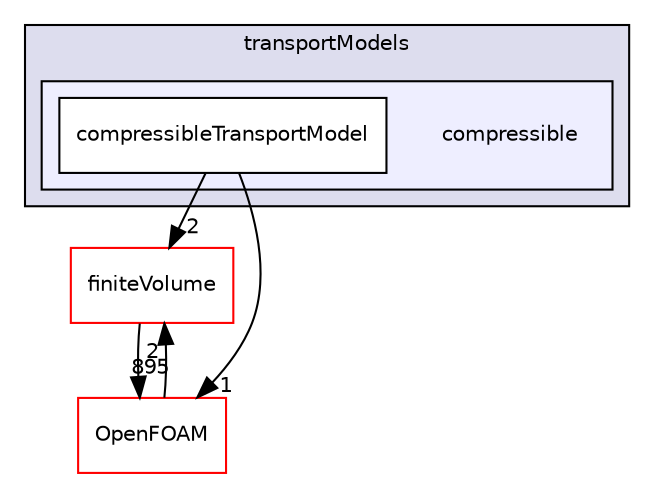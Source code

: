 digraph "src/transportModels/compressible" {
  bgcolor=transparent;
  compound=true
  node [ fontsize="10", fontname="Helvetica"];
  edge [ labelfontsize="10", labelfontname="Helvetica"];
  subgraph clusterdir_9415e59289a6feeb24164dafa70a594f {
    graph [ bgcolor="#ddddee", pencolor="black", label="transportModels" fontname="Helvetica", fontsize="10", URL="dir_9415e59289a6feeb24164dafa70a594f.html"]
  subgraph clusterdir_1490415276cf6c885d83db7767588e6a {
    graph [ bgcolor="#eeeeff", pencolor="black", label="" URL="dir_1490415276cf6c885d83db7767588e6a.html"];
    dir_1490415276cf6c885d83db7767588e6a [shape=plaintext label="compressible"];
    dir_a78c9cf33c1aa9499913ca00fe0b4e2a [shape=box label="compressibleTransportModel" color="black" fillcolor="white" style="filled" URL="dir_a78c9cf33c1aa9499913ca00fe0b4e2a.html"];
  }
  }
  dir_9bd15774b555cf7259a6fa18f99fe99b [shape=box label="finiteVolume" color="red" URL="dir_9bd15774b555cf7259a6fa18f99fe99b.html"];
  dir_c5473ff19b20e6ec4dfe5c310b3778a8 [shape=box label="OpenFOAM" color="red" URL="dir_c5473ff19b20e6ec4dfe5c310b3778a8.html"];
  dir_9bd15774b555cf7259a6fa18f99fe99b->dir_c5473ff19b20e6ec4dfe5c310b3778a8 [headlabel="895", labeldistance=1.5 headhref="dir_000814_002151.html"];
  dir_a78c9cf33c1aa9499913ca00fe0b4e2a->dir_9bd15774b555cf7259a6fa18f99fe99b [headlabel="2", labeldistance=1.5 headhref="dir_003952_000814.html"];
  dir_a78c9cf33c1aa9499913ca00fe0b4e2a->dir_c5473ff19b20e6ec4dfe5c310b3778a8 [headlabel="1", labeldistance=1.5 headhref="dir_003952_002151.html"];
  dir_c5473ff19b20e6ec4dfe5c310b3778a8->dir_9bd15774b555cf7259a6fa18f99fe99b [headlabel="2", labeldistance=1.5 headhref="dir_002151_000814.html"];
}
